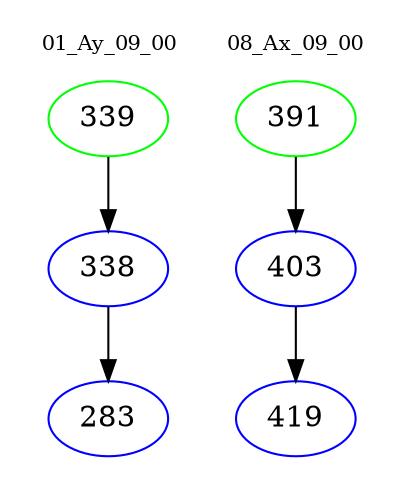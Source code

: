 digraph{
subgraph cluster_0 {
color = white
label = "01_Ay_09_00";
fontsize=10;
T0_339 [label="339", color="green"]
T0_339 -> T0_338 [color="black"]
T0_338 [label="338", color="blue"]
T0_338 -> T0_283 [color="black"]
T0_283 [label="283", color="blue"]
}
subgraph cluster_1 {
color = white
label = "08_Ax_09_00";
fontsize=10;
T1_391 [label="391", color="green"]
T1_391 -> T1_403 [color="black"]
T1_403 [label="403", color="blue"]
T1_403 -> T1_419 [color="black"]
T1_419 [label="419", color="blue"]
}
}
